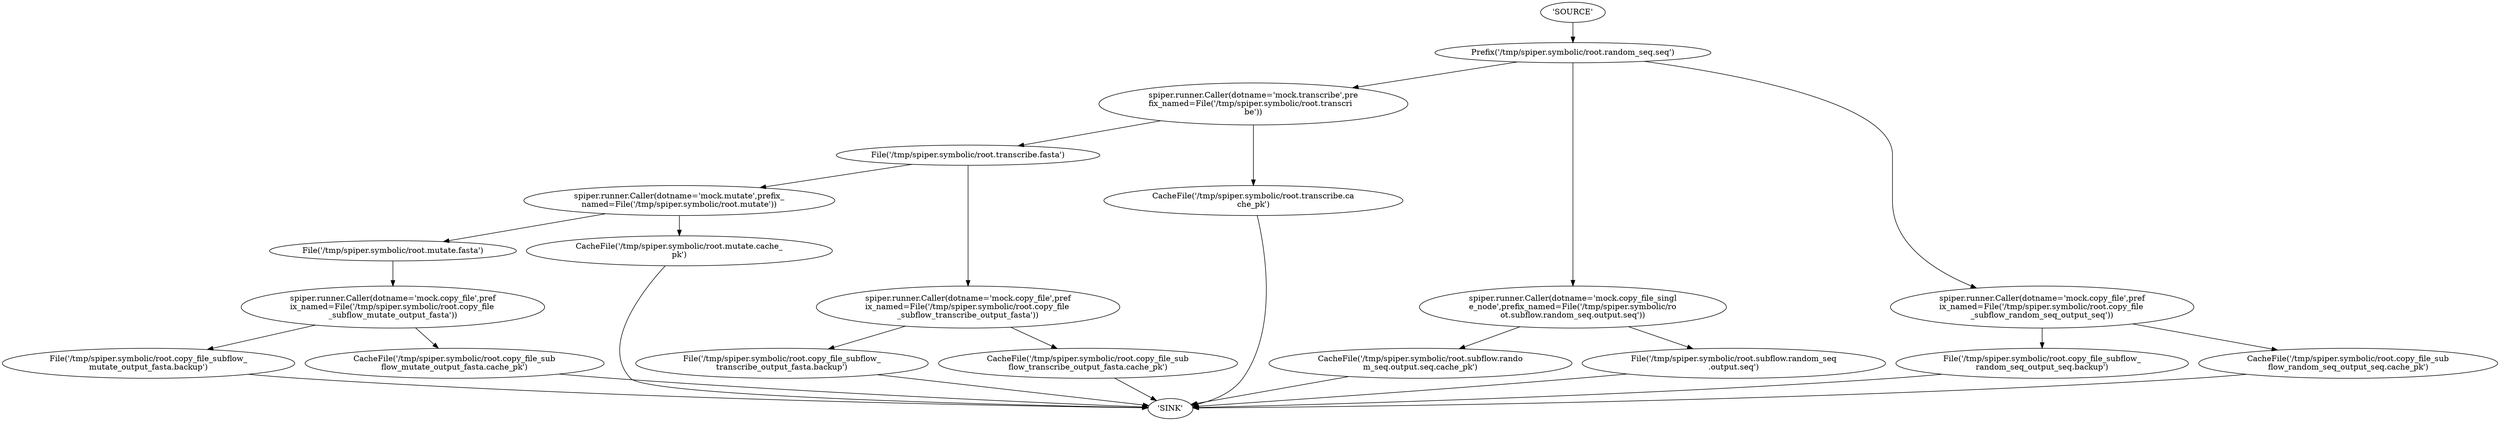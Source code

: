 strict digraph G {
	rankdir=TB
	"File('/tmp/spiper.symbolic/root.copy_file_subflow_\lmutate_output_fasta.backup')" -> "'SINK'"
	"spiper.runner.Caller(dotname='mock.copy_file',pref\lix_named=File('/tmp/spiper.symbolic/root.copy_file\l_subflow_mutate_output_fasta'))" -> "File('/tmp/spiper.symbolic/root.copy_file_subflow_\lmutate_output_fasta.backup')"
	"CacheFile('/tmp/spiper.symbolic/root.copy_file_sub\lflow_mutate_output_fasta.cache_pk')" -> "'SINK'"
	"spiper.runner.Caller(dotname='mock.copy_file',pref\lix_named=File('/tmp/spiper.symbolic/root.copy_file\l_subflow_mutate_output_fasta'))" -> "CacheFile('/tmp/spiper.symbolic/root.copy_file_sub\lflow_mutate_output_fasta.cache_pk')"
	"File('/tmp/spiper.symbolic/root.mutate.fasta')" -> "spiper.runner.Caller(dotname='mock.copy_file',pref\lix_named=File('/tmp/spiper.symbolic/root.copy_file\l_subflow_mutate_output_fasta'))"
	"spiper.runner.Caller(dotname='mock.mutate',prefix_\lnamed=File('/tmp/spiper.symbolic/root.mutate'))" -> "File('/tmp/spiper.symbolic/root.mutate.fasta')"
	"CacheFile('/tmp/spiper.symbolic/root.mutate.cache_\lpk')" -> "'SINK'"
	"spiper.runner.Caller(dotname='mock.mutate',prefix_\lnamed=File('/tmp/spiper.symbolic/root.mutate'))" -> "CacheFile('/tmp/spiper.symbolic/root.mutate.cache_\lpk')"
	"File('/tmp/spiper.symbolic/root.transcribe.fasta')" -> "spiper.runner.Caller(dotname='mock.mutate',prefix_\lnamed=File('/tmp/spiper.symbolic/root.mutate'))"
	"File('/tmp/spiper.symbolic/root.copy_file_subflow_\ltranscribe_output_fasta.backup')" -> "'SINK'"
	"spiper.runner.Caller(dotname='mock.copy_file',pref\lix_named=File('/tmp/spiper.symbolic/root.copy_file\l_subflow_transcribe_output_fasta'))" -> "File('/tmp/spiper.symbolic/root.copy_file_subflow_\ltranscribe_output_fasta.backup')"
	"CacheFile('/tmp/spiper.symbolic/root.copy_file_sub\lflow_transcribe_output_fasta.cache_pk')" -> "'SINK'"
	"spiper.runner.Caller(dotname='mock.copy_file',pref\lix_named=File('/tmp/spiper.symbolic/root.copy_file\l_subflow_transcribe_output_fasta'))" -> "CacheFile('/tmp/spiper.symbolic/root.copy_file_sub\lflow_transcribe_output_fasta.cache_pk')"
	"File('/tmp/spiper.symbolic/root.transcribe.fasta')" -> "spiper.runner.Caller(dotname='mock.copy_file',pref\lix_named=File('/tmp/spiper.symbolic/root.copy_file\l_subflow_transcribe_output_fasta'))"
	"spiper.runner.Caller(dotname='mock.transcribe',pre\lfix_named=File('/tmp/spiper.symbolic/root.transcri\lbe'))" -> "File('/tmp/spiper.symbolic/root.transcribe.fasta')"
	"CacheFile('/tmp/spiper.symbolic/root.transcribe.ca\lche_pk')" -> "'SINK'"
	"spiper.runner.Caller(dotname='mock.transcribe',pre\lfix_named=File('/tmp/spiper.symbolic/root.transcri\lbe'))" -> "CacheFile('/tmp/spiper.symbolic/root.transcribe.ca\lche_pk')"
	"Prefix('/tmp/spiper.symbolic/root.random_seq.seq')" -> "spiper.runner.Caller(dotname='mock.transcribe',pre\lfix_named=File('/tmp/spiper.symbolic/root.transcri\lbe'))"
	"CacheFile('/tmp/spiper.symbolic/root.subflow.rando\lm_seq.output.seq.cache_pk')" -> "'SINK'"
	"spiper.runner.Caller(dotname='mock.copy_file_singl\le_node',prefix_named=File('/tmp/spiper.symbolic/ro\lot.subflow.random_seq.output.seq'))" -> "CacheFile('/tmp/spiper.symbolic/root.subflow.rando\lm_seq.output.seq.cache_pk')"
	"File('/tmp/spiper.symbolic/root.subflow.random_seq\l.output.seq')" -> "'SINK'"
	"spiper.runner.Caller(dotname='mock.copy_file_singl\le_node',prefix_named=File('/tmp/spiper.symbolic/ro\lot.subflow.random_seq.output.seq'))" -> "File('/tmp/spiper.symbolic/root.subflow.random_seq\l.output.seq')"
	"Prefix('/tmp/spiper.symbolic/root.random_seq.seq')" -> "spiper.runner.Caller(dotname='mock.copy_file_singl\le_node',prefix_named=File('/tmp/spiper.symbolic/ro\lot.subflow.random_seq.output.seq'))"
	"File('/tmp/spiper.symbolic/root.copy_file_subflow_\lrandom_seq_output_seq.backup')" -> "'SINK'"
	"spiper.runner.Caller(dotname='mock.copy_file',pref\lix_named=File('/tmp/spiper.symbolic/root.copy_file\l_subflow_random_seq_output_seq'))" -> "File('/tmp/spiper.symbolic/root.copy_file_subflow_\lrandom_seq_output_seq.backup')"
	"CacheFile('/tmp/spiper.symbolic/root.copy_file_sub\lflow_random_seq_output_seq.cache_pk')" -> "'SINK'"
	"spiper.runner.Caller(dotname='mock.copy_file',pref\lix_named=File('/tmp/spiper.symbolic/root.copy_file\l_subflow_random_seq_output_seq'))" -> "CacheFile('/tmp/spiper.symbolic/root.copy_file_sub\lflow_random_seq_output_seq.cache_pk')"
	"Prefix('/tmp/spiper.symbolic/root.random_seq.seq')" -> "spiper.runner.Caller(dotname='mock.copy_file',pref\lix_named=File('/tmp/spiper.symbolic/root.copy_file\l_subflow_random_seq_output_seq'))"
	"'SOURCE'" -> "Prefix('/tmp/spiper.symbolic/root.random_seq.seq')"
}
